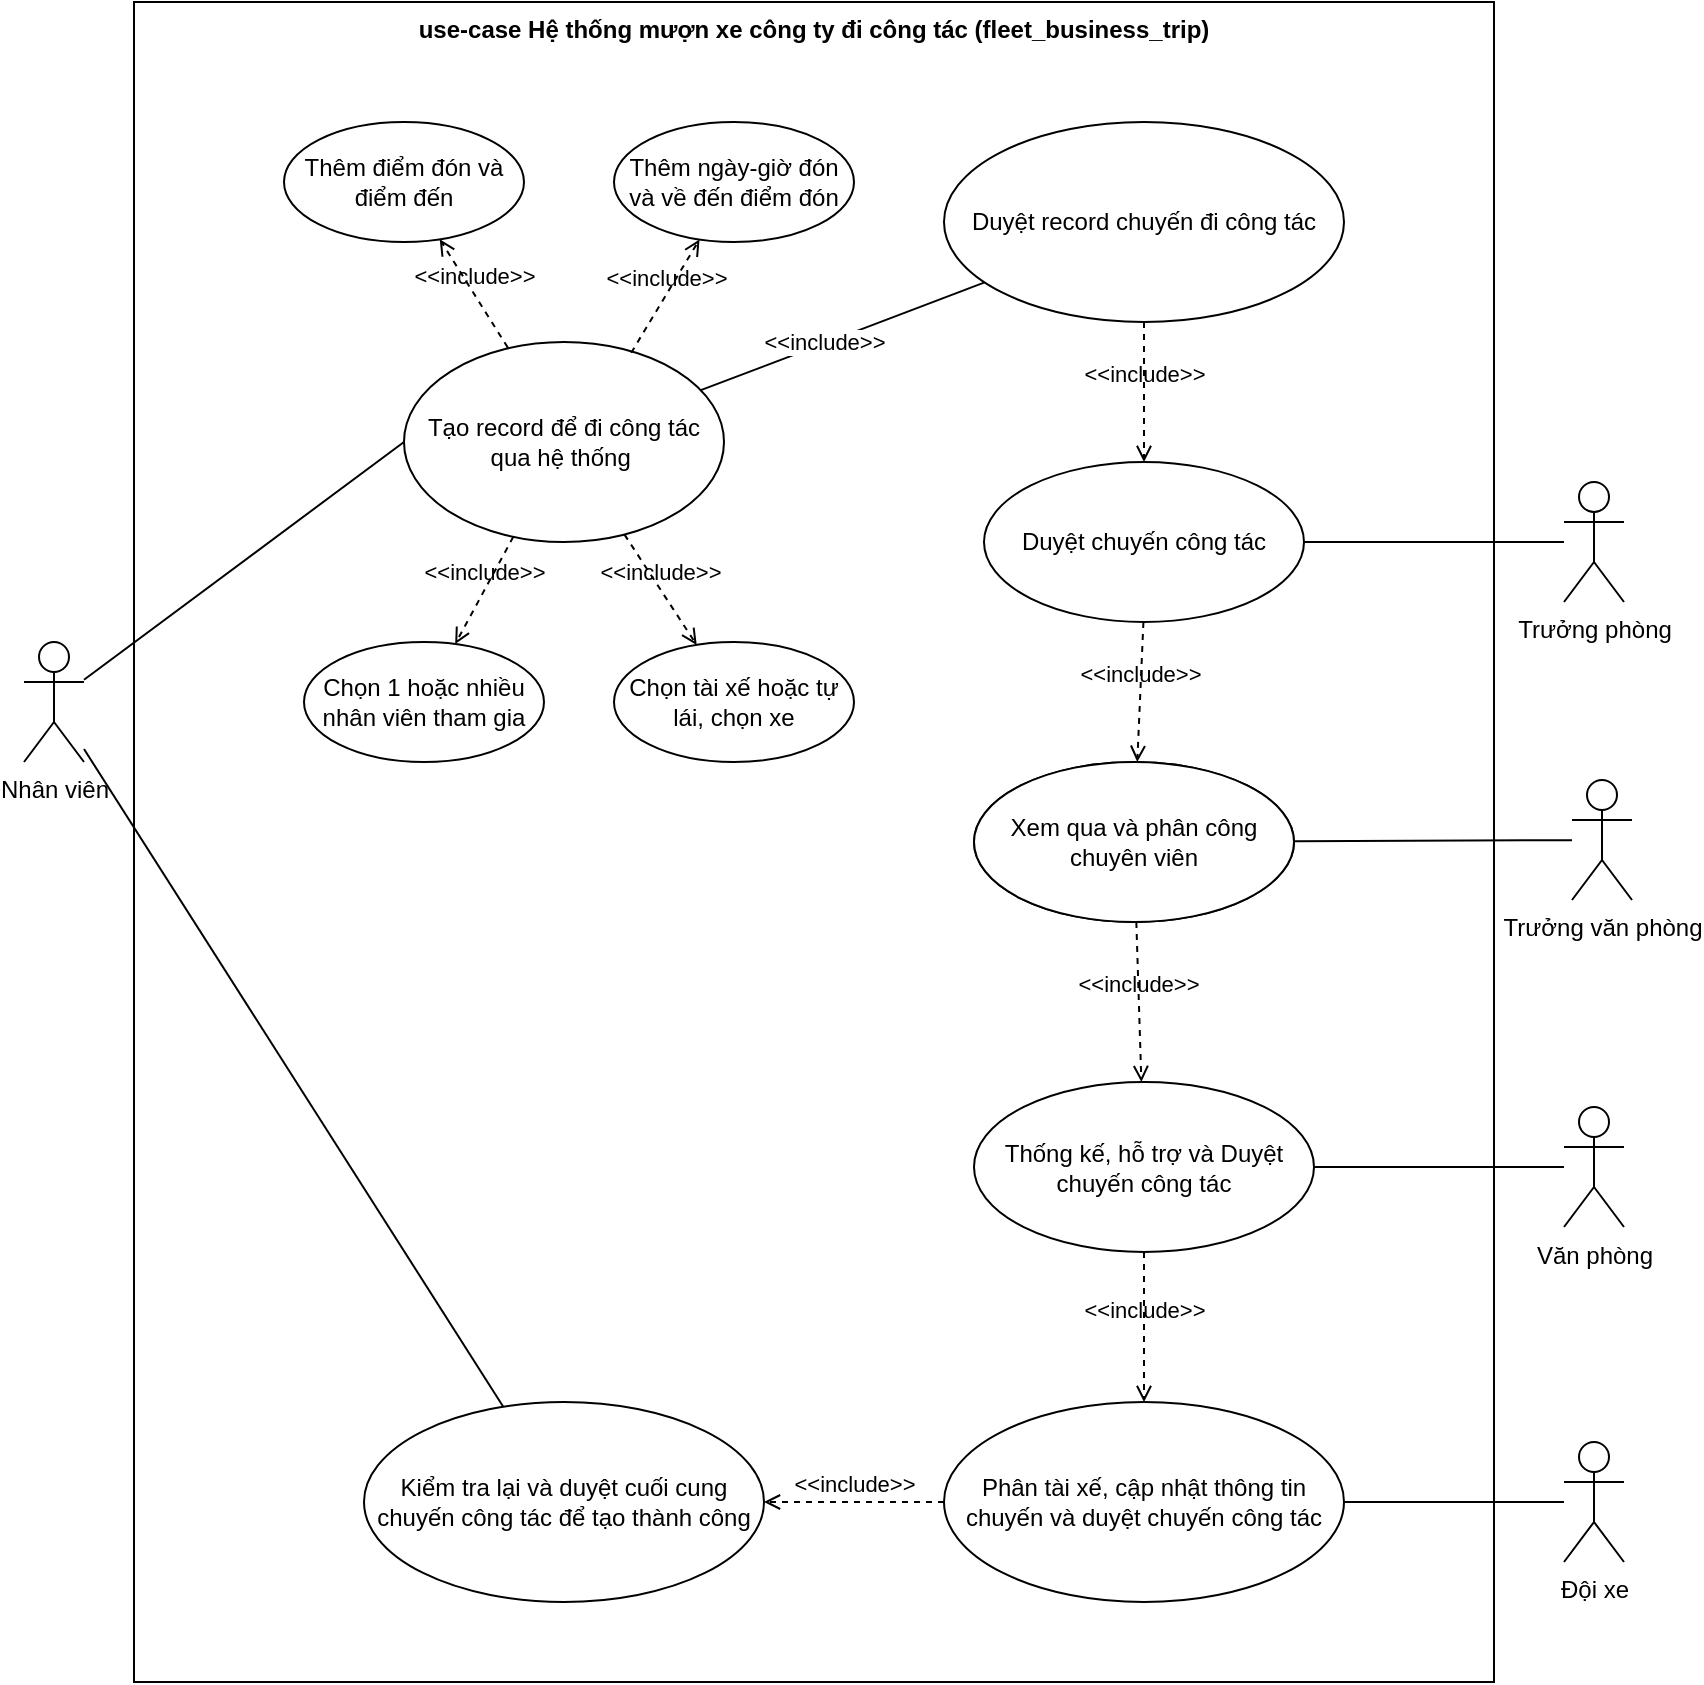 <mxfile>
    <diagram id="Y4IQfSycDRqmELYqsQpS" name="use-case (fleet_business_trip)">
        <mxGraphModel dx="423" dy="512" grid="1" gridSize="10" guides="1" tooltips="1" connect="1" arrows="1" fold="1" page="1" pageScale="1" pageWidth="850" pageHeight="1100" math="0" shadow="0">
            <root>
                <mxCell id="0"/>
                <mxCell id="1" parent="0"/>
                <UserObject label="use-case Hệ thống mượn xe công ty đi công tác (fleet_business_trip)" id="2">
                    <mxCell style="shape=rect;html=1;verticalAlign=top;fontStyle=1;whiteSpace=wrap;align=center;movable=1;resizable=1;rotatable=1;deletable=1;editable=1;connectable=1;" parent="1" vertex="1">
                        <mxGeometry x="80" y="80" width="680" height="840" as="geometry"/>
                    </mxCell>
                </UserObject>
                <mxCell id="32" style="edgeStyle=none;html=1;entryX=0;entryY=0.5;entryDx=0;entryDy=0;fontFamily=Helvetica;fontSize=12;fontColor=default;endArrow=none;endFill=0;" parent="1" source="3" target="5" edge="1">
                    <mxGeometry relative="1" as="geometry"/>
                </mxCell>
                <mxCell id="51" style="edgeStyle=none;html=1;fontFamily=Helvetica;fontSize=12;fontColor=default;endArrow=none;endFill=0;" parent="1" source="3" target="48" edge="1">
                    <mxGeometry relative="1" as="geometry"/>
                </mxCell>
                <mxCell id="3" value="Nhân viên" style="shape=umlActor;html=1;verticalLabelPosition=bottom;verticalAlign=top;align=center;" parent="1" vertex="1">
                    <mxGeometry x="25" y="400" width="30" height="60" as="geometry"/>
                </mxCell>
                <mxCell id="23" value="" style="edgeStyle=none;html=1;endArrow=none;endFill=0;" parent="1" source="5" target="22" edge="1">
                    <mxGeometry relative="1" as="geometry"/>
                </mxCell>
                <mxCell id="52" value="&amp;lt;&amp;lt;include&amp;gt;&amp;gt;" style="edgeLabel;html=1;align=center;verticalAlign=middle;resizable=0;points=[];" parent="23" vertex="1" connectable="0">
                    <mxGeometry x="-0.325" y="-1" relative="1" as="geometry">
                        <mxPoint x="13" y="-7" as="offset"/>
                    </mxGeometry>
                </mxCell>
                <mxCell id="5" value="Tạo record để đi công tác qua hệ thống&amp;nbsp;" style="ellipse;whiteSpace=wrap;html=1;" parent="1" vertex="1">
                    <mxGeometry x="215" y="250" width="160" height="100" as="geometry"/>
                </mxCell>
                <mxCell id="11" value="Thêm điểm đón và điểm đến" style="ellipse;whiteSpace=wrap;html=1;" parent="1" vertex="1">
                    <mxGeometry x="155" y="140" width="120" height="60" as="geometry"/>
                </mxCell>
                <mxCell id="13" value="&amp;lt;&amp;lt;include&amp;gt;&amp;gt;" style="edgeStyle=none;html=1;endArrow=open;verticalAlign=bottom;dashed=1;labelBackgroundColor=none;exitX=0.324;exitY=0.027;exitDx=0;exitDy=0;exitPerimeter=0;" parent="1" source="5" target="11" edge="1">
                    <mxGeometry width="160" relative="1" as="geometry">
                        <mxPoint x="345" y="270" as="sourcePoint"/>
                        <mxPoint x="505" y="270" as="targetPoint"/>
                    </mxGeometry>
                </mxCell>
                <mxCell id="14" value="Thêm ngày-giờ đón và về đến điểm đón" style="ellipse;whiteSpace=wrap;html=1;" parent="1" vertex="1">
                    <mxGeometry x="320" y="140" width="120" height="60" as="geometry"/>
                </mxCell>
                <mxCell id="15" value="&amp;lt;&amp;lt;include&amp;gt;&amp;gt;" style="edgeStyle=none;html=1;endArrow=open;verticalAlign=bottom;dashed=1;labelBackgroundColor=none;exitX=0.71;exitY=0.054;exitDx=0;exitDy=0;exitPerimeter=0;" parent="1" source="5" target="14" edge="1">
                    <mxGeometry width="160" relative="1" as="geometry">
                        <mxPoint x="421.84" y="292.7" as="sourcePoint"/>
                        <mxPoint x="670" y="270" as="targetPoint"/>
                    </mxGeometry>
                </mxCell>
                <mxCell id="16" value="Chọn 1 hoặc nhiều nhân viên tham gia" style="ellipse;whiteSpace=wrap;html=1;" parent="1" vertex="1">
                    <mxGeometry x="165" y="400" width="120" height="60" as="geometry"/>
                </mxCell>
                <mxCell id="17" value="&amp;lt;&amp;lt;include&amp;gt;&amp;gt;" style="edgeStyle=none;html=1;endArrow=open;verticalAlign=bottom;dashed=1;labelBackgroundColor=none;" parent="1" source="5" target="16" edge="1">
                    <mxGeometry width="160" relative="1" as="geometry">
                        <mxPoint x="257" y="527" as="sourcePoint"/>
                        <mxPoint x="505" y="504" as="targetPoint"/>
                    </mxGeometry>
                </mxCell>
                <mxCell id="18" value="Chọn tài xế hoặc tự lái, chọn xe" style="ellipse;whiteSpace=wrap;html=1;" parent="1" vertex="1">
                    <mxGeometry x="320" y="400" width="120" height="60" as="geometry"/>
                </mxCell>
                <mxCell id="19" value="&amp;lt;&amp;lt;include&amp;gt;&amp;gt;" style="edgeStyle=none;html=1;endArrow=open;verticalAlign=bottom;dashed=1;labelBackgroundColor=none;" parent="1" source="5" target="18" edge="1">
                    <mxGeometry width="160" relative="1" as="geometry">
                        <mxPoint x="370" y="380" as="sourcePoint"/>
                        <mxPoint x="660" y="496.57" as="targetPoint"/>
                    </mxGeometry>
                </mxCell>
                <mxCell id="22" value="Duyệt record chuyến đi công tác" style="ellipse;whiteSpace=wrap;html=1;" parent="1" vertex="1">
                    <mxGeometry x="485" y="140" width="200" height="100" as="geometry"/>
                </mxCell>
                <mxCell id="30" value="" style="edgeStyle=none;html=1;fontFamily=Helvetica;fontSize=12;fontColor=default;endArrow=none;endFill=0;" parent="1" source="25" target="29" edge="1">
                    <mxGeometry relative="1" as="geometry"/>
                </mxCell>
                <mxCell id="25" value="Trưởng phòng&lt;br&gt;" style="shape=umlActor;html=1;verticalLabelPosition=bottom;verticalAlign=top;align=center;" parent="1" vertex="1">
                    <mxGeometry x="795" y="320" width="30" height="60" as="geometry"/>
                </mxCell>
                <mxCell id="29" value="Duyệt chuyến công tác" style="ellipse;whiteSpace=wrap;html=1;verticalAlign=middle;" parent="1" vertex="1">
                    <mxGeometry x="505" y="310" width="160" height="80" as="geometry"/>
                </mxCell>
                <mxCell id="34" value="&amp;lt;&amp;lt;include&amp;gt;&amp;gt;" style="edgeStyle=none;html=1;endArrow=open;verticalAlign=bottom;dashed=1;labelBackgroundColor=none;" parent="1" source="22" target="29" edge="1">
                    <mxGeometry width="160" relative="1" as="geometry">
                        <mxPoint x="565" y="276.67" as="sourcePoint"/>
                        <mxPoint x="599.116" y="219.998" as="targetPoint"/>
                    </mxGeometry>
                </mxCell>
                <mxCell id="36" value="" style="edgeStyle=none;html=1;fontFamily=Helvetica;fontSize=12;fontColor=default;endArrow=none;endFill=0;" parent="1" source="37" target="38" edge="1">
                    <mxGeometry relative="1" as="geometry"/>
                </mxCell>
                <mxCell id="37" value="Văn phòng" style="shape=umlActor;html=1;verticalLabelPosition=bottom;verticalAlign=top;align=center;" parent="1" vertex="1">
                    <mxGeometry x="795" y="632.5" width="30" height="60" as="geometry"/>
                </mxCell>
                <mxCell id="38" value="Thống kế, hỗ trợ và Duyệt chuyến công tác" style="ellipse;whiteSpace=wrap;html=1;verticalAlign=middle;" parent="1" vertex="1">
                    <mxGeometry x="500" y="620" width="170" height="85" as="geometry"/>
                </mxCell>
                <mxCell id="39" value="&amp;lt;&amp;lt;include&amp;gt;&amp;gt;" style="edgeStyle=none;html=1;endArrow=open;verticalAlign=bottom;dashed=1;labelBackgroundColor=none;" parent="1" target="53" edge="1">
                    <mxGeometry width="160" relative="1" as="geometry">
                        <mxPoint x="584.71" y="390" as="sourcePoint"/>
                        <mxPoint x="585" y="440" as="targetPoint"/>
                    </mxGeometry>
                </mxCell>
                <mxCell id="42" value="" style="edgeStyle=none;html=1;fontFamily=Helvetica;fontSize=12;fontColor=default;endArrow=none;endFill=0;" parent="1" source="43" target="44" edge="1">
                    <mxGeometry relative="1" as="geometry"/>
                </mxCell>
                <mxCell id="43" value="Đội xe" style="shape=umlActor;html=1;verticalLabelPosition=bottom;verticalAlign=top;align=center;" parent="1" vertex="1">
                    <mxGeometry x="795" y="800" width="30" height="60" as="geometry"/>
                </mxCell>
                <mxCell id="44" value="Phân tài xế, cập nhật thông tin chuyến và duyệt chuyến công tác" style="ellipse;whiteSpace=wrap;html=1;verticalAlign=middle;" parent="1" vertex="1">
                    <mxGeometry x="485" y="780" width="200" height="100" as="geometry"/>
                </mxCell>
                <mxCell id="47" value="&amp;lt;&amp;lt;include&amp;gt;&amp;gt;" style="edgeStyle=none;html=1;endArrow=open;verticalAlign=bottom;dashed=1;labelBackgroundColor=none;" parent="1" source="38" target="44" edge="1">
                    <mxGeometry width="160" relative="1" as="geometry">
                        <mxPoint x="584.58" y="560" as="sourcePoint"/>
                        <mxPoint x="584.87" y="630.0" as="targetPoint"/>
                    </mxGeometry>
                </mxCell>
                <mxCell id="48" value="Kiểm tra lại và duyệt cuối cung chuyến công tác để tạo thành công" style="ellipse;whiteSpace=wrap;html=1;verticalAlign=middle;" parent="1" vertex="1">
                    <mxGeometry x="195" y="780" width="200" height="100" as="geometry"/>
                </mxCell>
                <mxCell id="49" value="&amp;lt;&amp;lt;include&amp;gt;&amp;gt;" style="edgeStyle=none;html=1;endArrow=open;verticalAlign=bottom;dashed=1;labelBackgroundColor=none;" parent="1" source="44" target="48" edge="1">
                    <mxGeometry width="160" relative="1" as="geometry">
                        <mxPoint x="325" y="542.5" as="sourcePoint"/>
                        <mxPoint x="324.87" y="630.0" as="targetPoint"/>
                    </mxGeometry>
                </mxCell>
                <mxCell id="53" value="Xem qua và phân công chuyên viên" style="ellipse;whiteSpace=wrap;html=1;verticalAlign=middle;" vertex="1" parent="1">
                    <mxGeometry x="500" y="460" width="160" height="80" as="geometry"/>
                </mxCell>
                <mxCell id="55" value="&amp;lt;&amp;lt;include&amp;gt;&amp;gt;" style="edgeStyle=none;html=1;endArrow=open;verticalAlign=bottom;dashed=1;labelBackgroundColor=none;" edge="1" parent="1" source="53" target="38">
                    <mxGeometry width="160" relative="1" as="geometry">
                        <mxPoint x="594.71" y="400" as="sourcePoint"/>
                        <mxPoint x="591.454" y="470.007" as="targetPoint"/>
                    </mxGeometry>
                </mxCell>
                <mxCell id="57" style="edgeStyle=none;html=1;endArrow=none;endFill=0;" edge="1" parent="1" source="56" target="53">
                    <mxGeometry relative="1" as="geometry"/>
                </mxCell>
                <mxCell id="56" value="Trưởng văn phòng" style="shape=umlActor;html=1;verticalLabelPosition=bottom;verticalAlign=top;align=center;" vertex="1" parent="1">
                    <mxGeometry x="799" y="469" width="30" height="60" as="geometry"/>
                </mxCell>
                <mxCell id="59" value="Xem qua và phân công chuyên viên" style="ellipse;whiteSpace=wrap;html=1;verticalAlign=middle;" vertex="1" parent="1">
                    <mxGeometry x="500" y="460" width="160" height="80" as="geometry"/>
                </mxCell>
            </root>
        </mxGraphModel>
    </diagram>
</mxfile>